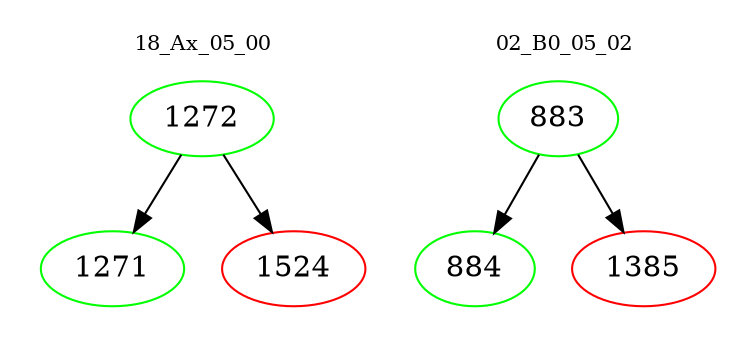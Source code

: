 digraph{
subgraph cluster_0 {
color = white
label = "18_Ax_05_00";
fontsize=10;
T0_1272 [label="1272", color="green"]
T0_1272 -> T0_1271 [color="black"]
T0_1271 [label="1271", color="green"]
T0_1272 -> T0_1524 [color="black"]
T0_1524 [label="1524", color="red"]
}
subgraph cluster_1 {
color = white
label = "02_B0_05_02";
fontsize=10;
T1_883 [label="883", color="green"]
T1_883 -> T1_884 [color="black"]
T1_884 [label="884", color="green"]
T1_883 -> T1_1385 [color="black"]
T1_1385 [label="1385", color="red"]
}
}
